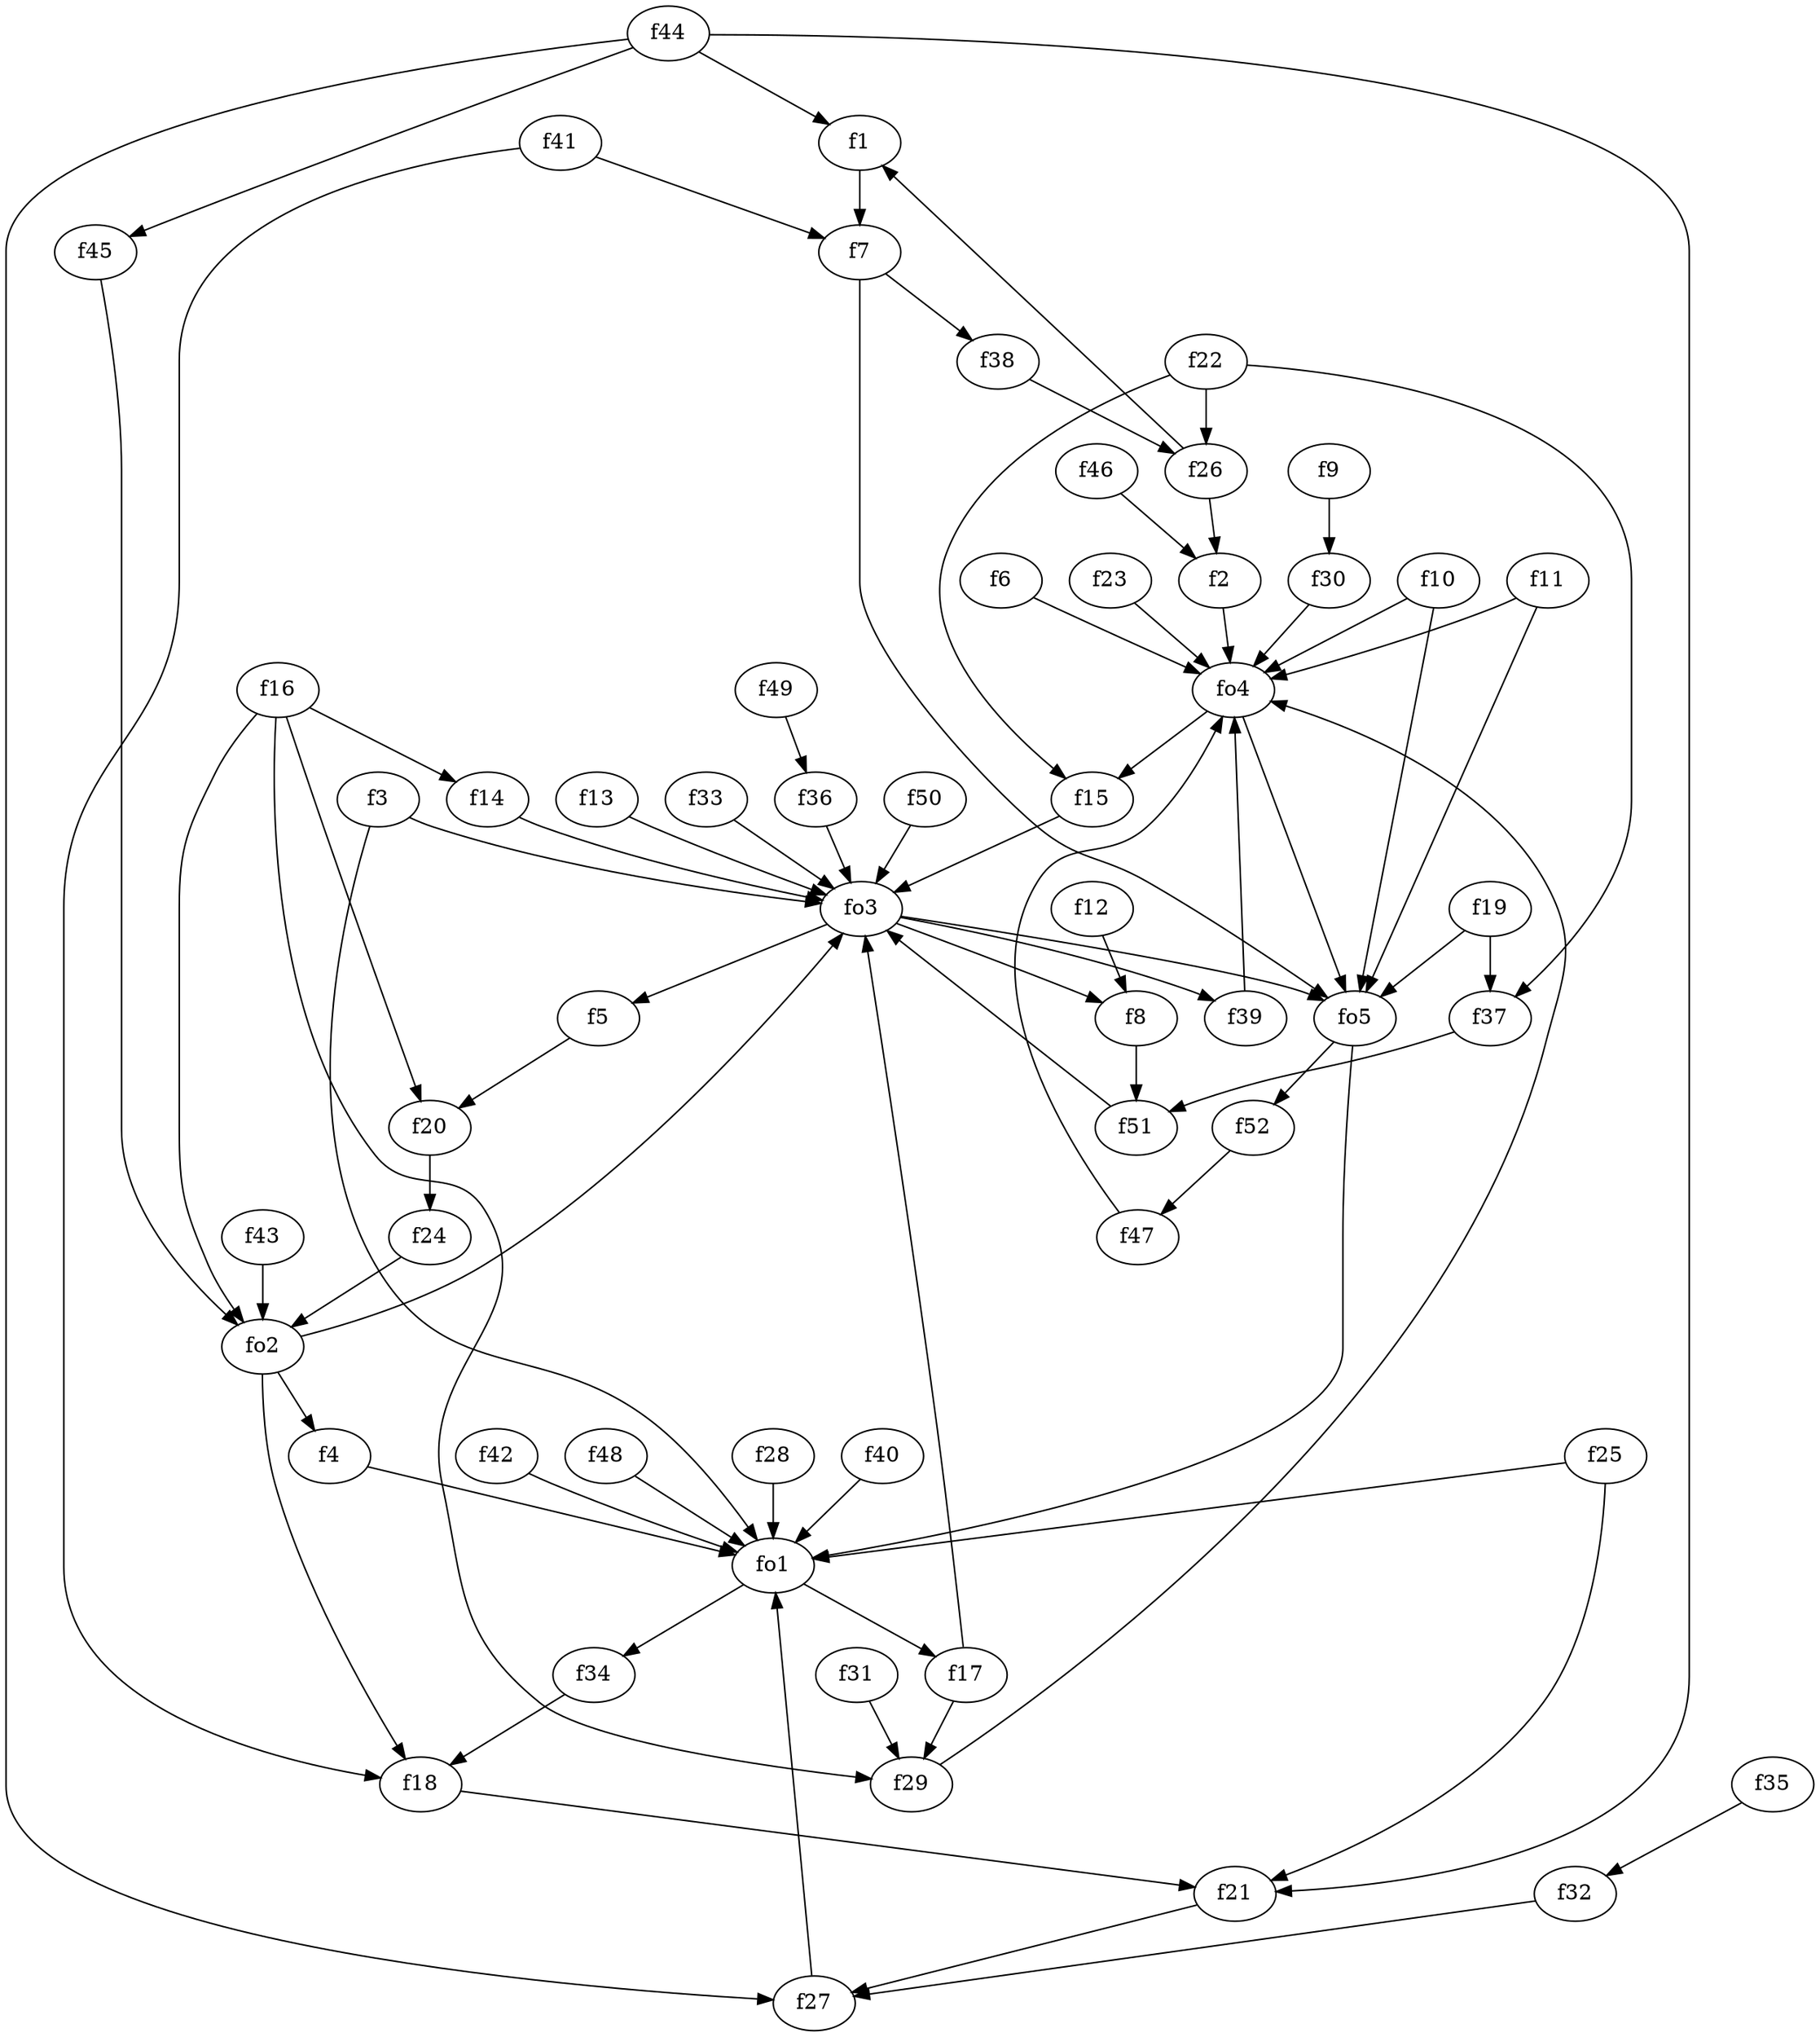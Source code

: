 strict digraph  {
f1;
f2;
f3;
f4;
f5;
f6;
f7;
f8;
f9;
f10;
f11;
f12;
f13;
f14;
f15;
f16;
f17;
f18;
f19;
f20;
f21;
f22;
f23;
f24;
f25;
f26;
f27;
f28;
f29;
f30;
f31;
f32;
f33;
f34;
f35;
f36;
f37;
f38;
f39;
f40;
f41;
f42;
f43;
f44;
f45;
f46;
f47;
f48;
f49;
f50;
f51;
f52;
fo1;
fo2;
fo3;
fo4;
fo5;
f1 -> f7  [weight=2];
f2 -> fo4  [weight=2];
f3 -> fo1  [weight=2];
f3 -> fo3  [weight=2];
f4 -> fo1  [weight=2];
f5 -> f20  [weight=2];
f6 -> fo4  [weight=2];
f7 -> f38  [weight=2];
f7 -> fo5  [weight=2];
f8 -> f51  [weight=2];
f9 -> f30  [weight=2];
f10 -> fo4  [weight=2];
f10 -> fo5  [weight=2];
f11 -> fo5  [weight=2];
f11 -> fo4  [weight=2];
f12 -> f8  [weight=2];
f13 -> fo3  [weight=2];
f14 -> fo3  [weight=2];
f15 -> fo3  [weight=2];
f16 -> fo2  [weight=2];
f16 -> f14  [weight=2];
f16 -> f20  [weight=2];
f16 -> f29  [weight=2];
f17 -> fo3  [weight=2];
f17 -> f29  [weight=2];
f18 -> f21  [weight=2];
f19 -> fo5  [weight=2];
f19 -> f37  [weight=2];
f20 -> f24  [weight=2];
f21 -> f27  [weight=2];
f22 -> f15  [weight=2];
f22 -> f26  [weight=2];
f22 -> f37  [weight=2];
f23 -> fo4  [weight=2];
f24 -> fo2  [weight=2];
f25 -> f21  [weight=2];
f25 -> fo1  [weight=2];
f26 -> f2  [weight=2];
f26 -> f1  [weight=2];
f27 -> fo1  [weight=2];
f28 -> fo1  [weight=2];
f29 -> fo4  [weight=2];
f30 -> fo4  [weight=2];
f31 -> f29  [weight=2];
f32 -> f27  [weight=2];
f33 -> fo3  [weight=2];
f34 -> f18  [weight=2];
f35 -> f32  [weight=2];
f36 -> fo3  [weight=2];
f37 -> f51  [weight=2];
f38 -> f26  [weight=2];
f39 -> fo4  [weight=2];
f40 -> fo1  [weight=2];
f41 -> f18  [weight=2];
f41 -> f7  [weight=2];
f42 -> fo1  [weight=2];
f43 -> fo2  [weight=2];
f44 -> f45  [weight=2];
f44 -> f27  [weight=2];
f44 -> f1  [weight=2];
f44 -> f21  [weight=2];
f45 -> fo2  [weight=2];
f46 -> f2  [weight=2];
f47 -> fo4  [weight=2];
f48 -> fo1  [weight=2];
f49 -> f36  [weight=2];
f50 -> fo3  [weight=2];
f51 -> fo3  [weight=2];
f52 -> f47  [weight=2];
fo1 -> f34  [weight=2];
fo1 -> f17  [weight=2];
fo2 -> f4  [weight=2];
fo2 -> f18  [weight=2];
fo2 -> fo3  [weight=2];
fo3 -> fo5  [weight=2];
fo3 -> f39  [weight=2];
fo3 -> f8  [weight=2];
fo3 -> f5  [weight=2];
fo4 -> fo5  [weight=2];
fo4 -> f15  [weight=2];
fo5 -> fo1  [weight=2];
fo5 -> f52  [weight=2];
}
